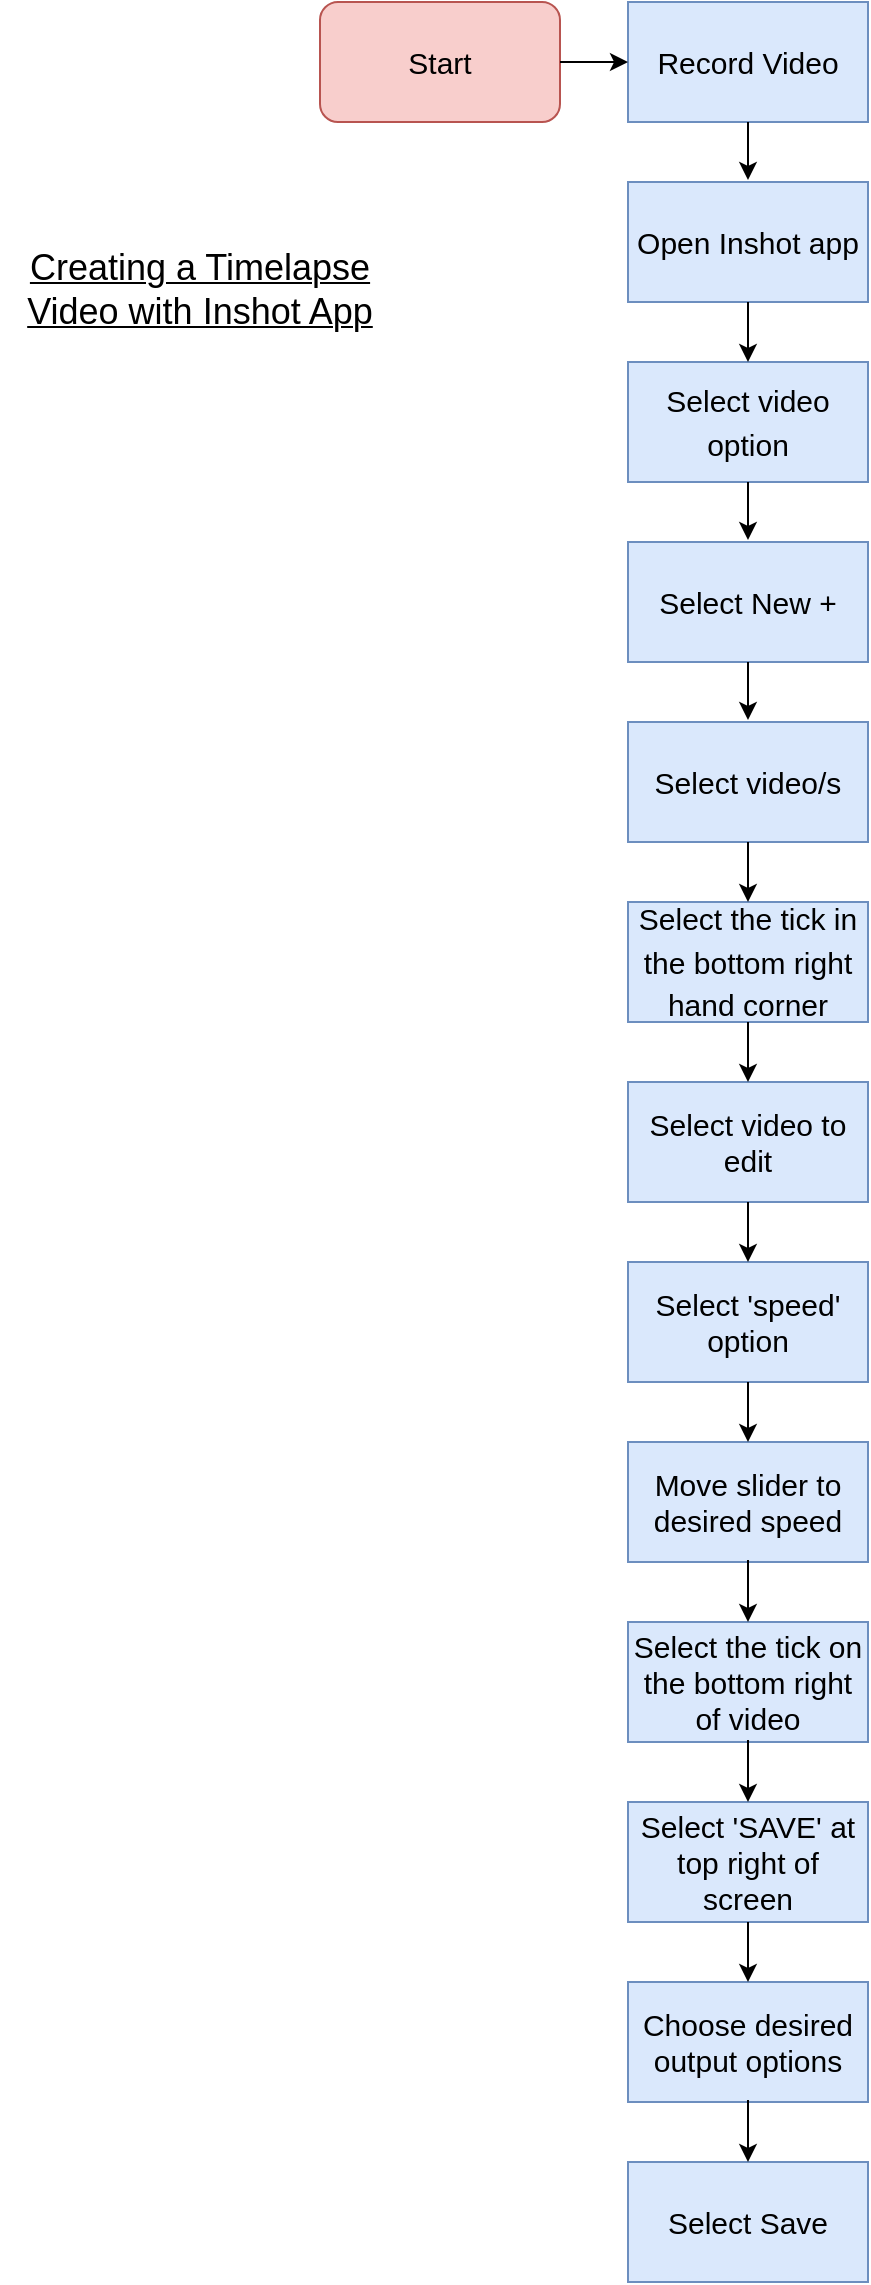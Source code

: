 <mxfile version="20.4.1" type="github">
  <diagram id="Og-oWCVISsQpO3Fesr26" name="Page-1">
    <mxGraphModel dx="569" dy="901" grid="1" gridSize="10" guides="1" tooltips="1" connect="1" arrows="1" fold="1" page="1" pageScale="1" pageWidth="827" pageHeight="1169" math="0" shadow="0">
      <root>
        <mxCell id="0" />
        <mxCell id="1" parent="0" />
        <mxCell id="Pqisdxz-5yM3XbtlSAyG-2" value="&lt;u&gt;&lt;font style=&quot;font-size: 18px;&quot;&gt;Creating a Timelapse Video with Inshot App&lt;/font&gt;&lt;/u&gt;" style="text;html=1;strokeColor=none;fillColor=none;align=center;verticalAlign=middle;whiteSpace=wrap;rounded=0;" parent="1" vertex="1">
          <mxGeometry x="40" y="140" width="200" height="30" as="geometry" />
        </mxCell>
        <mxCell id="Pqisdxz-5yM3XbtlSAyG-4" value="&lt;font style=&quot;font-size: 15px;&quot;&gt;Record Video&lt;/font&gt;" style="rounded=0;whiteSpace=wrap;html=1;fontSize=18;fillColor=#dae8fc;strokeColor=#6c8ebf;" parent="1" vertex="1">
          <mxGeometry x="354" y="11" width="120" height="60" as="geometry" />
        </mxCell>
        <mxCell id="Pqisdxz-5yM3XbtlSAyG-5" value="&lt;font style=&quot;font-size: 15px;&quot;&gt;Open Inshot app&lt;/font&gt;" style="rounded=0;whiteSpace=wrap;html=1;fontSize=18;fillColor=#dae8fc;strokeColor=#6c8ebf;" parent="1" vertex="1">
          <mxGeometry x="354" y="101" width="120" height="60" as="geometry" />
        </mxCell>
        <mxCell id="Pqisdxz-5yM3XbtlSAyG-6" value="&lt;font style=&quot;font-size: 15px;&quot;&gt;Select video option&lt;/font&gt;" style="rounded=0;whiteSpace=wrap;html=1;fontSize=18;fillColor=#dae8fc;strokeColor=#6c8ebf;" parent="1" vertex="1">
          <mxGeometry x="354" y="191" width="120" height="60" as="geometry" />
        </mxCell>
        <mxCell id="Pqisdxz-5yM3XbtlSAyG-7" value="&lt;font style=&quot;font-size: 15px;&quot;&gt;Select New +&lt;/font&gt;" style="rounded=0;whiteSpace=wrap;html=1;fontSize=18;fillColor=#dae8fc;strokeColor=#6c8ebf;" parent="1" vertex="1">
          <mxGeometry x="354" y="281" width="120" height="60" as="geometry" />
        </mxCell>
        <mxCell id="Pqisdxz-5yM3XbtlSAyG-8" value="&lt;font style=&quot;font-size: 15px;&quot;&gt;Select video/s&lt;/font&gt;" style="rounded=0;whiteSpace=wrap;html=1;fontSize=18;fillColor=#dae8fc;strokeColor=#6c8ebf;" parent="1" vertex="1">
          <mxGeometry x="354" y="371" width="120" height="60" as="geometry" />
        </mxCell>
        <mxCell id="Pqisdxz-5yM3XbtlSAyG-9" value="&lt;font style=&quot;font-size: 15px;&quot;&gt;&lt;font style=&quot;font-size: 15px;&quot;&gt;Select the tick in the bo&lt;/font&gt;ttom right hand corner&lt;/font&gt;" style="rounded=0;whiteSpace=wrap;html=1;fontSize=18;fillColor=#dae8fc;strokeColor=#6c8ebf;" parent="1" vertex="1">
          <mxGeometry x="354" y="461" width="120" height="60" as="geometry" />
        </mxCell>
        <mxCell id="Pqisdxz-5yM3XbtlSAyG-10" value="Select video to edit" style="rounded=0;whiteSpace=wrap;html=1;fontSize=15;fillColor=#dae8fc;strokeColor=#6c8ebf;" parent="1" vertex="1">
          <mxGeometry x="354" y="551" width="120" height="60" as="geometry" />
        </mxCell>
        <mxCell id="Pqisdxz-5yM3XbtlSAyG-11" value="Select &#39;speed&#39; option" style="rounded=0;whiteSpace=wrap;html=1;fontSize=15;fillColor=#dae8fc;strokeColor=#6c8ebf;" parent="1" vertex="1">
          <mxGeometry x="354" y="641" width="120" height="60" as="geometry" />
        </mxCell>
        <mxCell id="Pqisdxz-5yM3XbtlSAyG-12" value="Move slider to desired speed" style="rounded=0;whiteSpace=wrap;html=1;fontSize=15;fillColor=#dae8fc;strokeColor=#6c8ebf;" parent="1" vertex="1">
          <mxGeometry x="354" y="731" width="120" height="60" as="geometry" />
        </mxCell>
        <mxCell id="Pqisdxz-5yM3XbtlSAyG-13" value="Select the tick on the bottom right of video" style="rounded=0;whiteSpace=wrap;html=1;fontSize=15;fillColor=#dae8fc;strokeColor=#6c8ebf;" parent="1" vertex="1">
          <mxGeometry x="354" y="821" width="120" height="60" as="geometry" />
        </mxCell>
        <mxCell id="Pqisdxz-5yM3XbtlSAyG-14" value="Select &#39;SAVE&#39; at top right of screen" style="rounded=0;whiteSpace=wrap;html=1;fontSize=15;fillColor=#dae8fc;strokeColor=#6c8ebf;" parent="1" vertex="1">
          <mxGeometry x="354" y="911" width="120" height="60" as="geometry" />
        </mxCell>
        <mxCell id="Pqisdxz-5yM3XbtlSAyG-15" value="Choose desired output options" style="rounded=0;whiteSpace=wrap;html=1;fontSize=15;fillColor=#dae8fc;strokeColor=#6c8ebf;" parent="1" vertex="1">
          <mxGeometry x="354" y="1001" width="120" height="60" as="geometry" />
        </mxCell>
        <mxCell id="Pqisdxz-5yM3XbtlSAyG-16" value="Select Save" style="rounded=0;whiteSpace=wrap;html=1;fontSize=15;fillColor=#dae8fc;strokeColor=#6c8ebf;" parent="1" vertex="1">
          <mxGeometry x="354" y="1091" width="120" height="60" as="geometry" />
        </mxCell>
        <mxCell id="Pqisdxz-5yM3XbtlSAyG-17" value="" style="endArrow=classic;html=1;rounded=0;fontSize=15;exitX=0.5;exitY=1;exitDx=0;exitDy=0;" parent="1" source="Pqisdxz-5yM3XbtlSAyG-4" edge="1">
          <mxGeometry width="50" height="50" relative="1" as="geometry">
            <mxPoint x="390" y="110" as="sourcePoint" />
            <mxPoint x="414" y="100" as="targetPoint" />
          </mxGeometry>
        </mxCell>
        <mxCell id="Pqisdxz-5yM3XbtlSAyG-18" value="" style="endArrow=classic;html=1;rounded=0;fontSize=15;exitX=0.5;exitY=1;exitDx=0;exitDy=0;entryX=0.5;entryY=0;entryDx=0;entryDy=0;" parent="1" source="Pqisdxz-5yM3XbtlSAyG-5" target="Pqisdxz-5yM3XbtlSAyG-6" edge="1">
          <mxGeometry width="50" height="50" relative="1" as="geometry">
            <mxPoint x="424" y="81" as="sourcePoint" />
            <mxPoint x="424" y="110" as="targetPoint" />
          </mxGeometry>
        </mxCell>
        <mxCell id="Pqisdxz-5yM3XbtlSAyG-19" value="" style="endArrow=classic;html=1;rounded=0;fontSize=15;exitX=0.5;exitY=1;exitDx=0;exitDy=0;" parent="1" source="Pqisdxz-5yM3XbtlSAyG-6" edge="1">
          <mxGeometry width="50" height="50" relative="1" as="geometry">
            <mxPoint x="434" y="91" as="sourcePoint" />
            <mxPoint x="414" y="280" as="targetPoint" />
          </mxGeometry>
        </mxCell>
        <mxCell id="Pqisdxz-5yM3XbtlSAyG-20" value="" style="endArrow=classic;html=1;rounded=0;fontSize=15;exitX=0.5;exitY=1;exitDx=0;exitDy=0;" parent="1" source="Pqisdxz-5yM3XbtlSAyG-7" edge="1">
          <mxGeometry width="50" height="50" relative="1" as="geometry">
            <mxPoint x="424" y="261" as="sourcePoint" />
            <mxPoint x="414" y="370" as="targetPoint" />
          </mxGeometry>
        </mxCell>
        <mxCell id="Pqisdxz-5yM3XbtlSAyG-21" value="" style="endArrow=classic;html=1;rounded=0;fontSize=15;" parent="1" source="Pqisdxz-5yM3XbtlSAyG-8" target="Pqisdxz-5yM3XbtlSAyG-9" edge="1">
          <mxGeometry width="50" height="50" relative="1" as="geometry">
            <mxPoint x="434" y="271" as="sourcePoint" />
            <mxPoint x="434" y="300" as="targetPoint" />
          </mxGeometry>
        </mxCell>
        <mxCell id="Pqisdxz-5yM3XbtlSAyG-22" value="" style="endArrow=classic;html=1;rounded=0;fontSize=15;exitX=0.5;exitY=1;exitDx=0;exitDy=0;" parent="1" source="Pqisdxz-5yM3XbtlSAyG-9" target="Pqisdxz-5yM3XbtlSAyG-10" edge="1">
          <mxGeometry width="50" height="50" relative="1" as="geometry">
            <mxPoint x="420" y="520" as="sourcePoint" />
            <mxPoint x="444" y="310" as="targetPoint" />
          </mxGeometry>
        </mxCell>
        <mxCell id="Pqisdxz-5yM3XbtlSAyG-23" value="" style="endArrow=classic;html=1;rounded=0;fontSize=15;exitX=0.5;exitY=1;exitDx=0;exitDy=0;" parent="1" source="Pqisdxz-5yM3XbtlSAyG-10" target="Pqisdxz-5yM3XbtlSAyG-11" edge="1">
          <mxGeometry width="50" height="50" relative="1" as="geometry">
            <mxPoint x="420" y="610" as="sourcePoint" />
            <mxPoint x="424" y="561" as="targetPoint" />
          </mxGeometry>
        </mxCell>
        <mxCell id="Pqisdxz-5yM3XbtlSAyG-24" value="" style="endArrow=classic;html=1;rounded=0;fontSize=15;exitX=0.5;exitY=1;exitDx=0;exitDy=0;entryX=0.5;entryY=0;entryDx=0;entryDy=0;" parent="1" source="Pqisdxz-5yM3XbtlSAyG-11" target="Pqisdxz-5yM3XbtlSAyG-12" edge="1">
          <mxGeometry width="50" height="50" relative="1" as="geometry">
            <mxPoint x="424" y="621" as="sourcePoint" />
            <mxPoint x="424" y="651" as="targetPoint" />
          </mxGeometry>
        </mxCell>
        <mxCell id="Pqisdxz-5yM3XbtlSAyG-25" value="" style="endArrow=classic;html=1;rounded=0;fontSize=15;entryX=0.5;entryY=0;entryDx=0;entryDy=0;" parent="1" target="Pqisdxz-5yM3XbtlSAyG-13" edge="1">
          <mxGeometry width="50" height="50" relative="1" as="geometry">
            <mxPoint x="414" y="790" as="sourcePoint" />
            <mxPoint x="424" y="741" as="targetPoint" />
          </mxGeometry>
        </mxCell>
        <mxCell id="Pqisdxz-5yM3XbtlSAyG-29" value="" style="endArrow=classic;html=1;rounded=0;fontSize=15;entryX=0.5;entryY=0;entryDx=0;entryDy=0;" parent="1" target="Pqisdxz-5yM3XbtlSAyG-14" edge="1">
          <mxGeometry width="50" height="50" relative="1" as="geometry">
            <mxPoint x="414" y="880" as="sourcePoint" />
            <mxPoint x="424" y="831" as="targetPoint" />
          </mxGeometry>
        </mxCell>
        <mxCell id="Pqisdxz-5yM3XbtlSAyG-30" value="" style="endArrow=classic;html=1;rounded=0;fontSize=15;exitX=0.5;exitY=1;exitDx=0;exitDy=0;" parent="1" source="Pqisdxz-5yM3XbtlSAyG-14" target="Pqisdxz-5yM3XbtlSAyG-15" edge="1">
          <mxGeometry width="50" height="50" relative="1" as="geometry">
            <mxPoint x="420" y="970" as="sourcePoint" />
            <mxPoint x="424" y="921" as="targetPoint" />
          </mxGeometry>
        </mxCell>
        <mxCell id="Pqisdxz-5yM3XbtlSAyG-31" value="" style="endArrow=classic;html=1;rounded=0;fontSize=15;entryX=0.5;entryY=0;entryDx=0;entryDy=0;" parent="1" target="Pqisdxz-5yM3XbtlSAyG-16" edge="1">
          <mxGeometry width="50" height="50" relative="1" as="geometry">
            <mxPoint x="414" y="1060" as="sourcePoint" />
            <mxPoint x="424" y="1011" as="targetPoint" />
          </mxGeometry>
        </mxCell>
        <mxCell id="ugOLqy_AcSq0pQgUwe5v-1" value="Start" style="rounded=1;whiteSpace=wrap;html=1;fontSize=15;fillColor=#f8cecc;strokeColor=#b85450;" vertex="1" parent="1">
          <mxGeometry x="200" y="11" width="120" height="60" as="geometry" />
        </mxCell>
        <mxCell id="ugOLqy_AcSq0pQgUwe5v-2" value="" style="endArrow=classic;html=1;rounded=0;fontSize=15;exitX=1;exitY=0.5;exitDx=0;exitDy=0;entryX=0;entryY=0.5;entryDx=0;entryDy=0;" edge="1" parent="1" source="ugOLqy_AcSq0pQgUwe5v-1" target="Pqisdxz-5yM3XbtlSAyG-4">
          <mxGeometry width="50" height="50" relative="1" as="geometry">
            <mxPoint x="310" y="70" as="sourcePoint" />
            <mxPoint x="360" y="20" as="targetPoint" />
          </mxGeometry>
        </mxCell>
      </root>
    </mxGraphModel>
  </diagram>
</mxfile>

